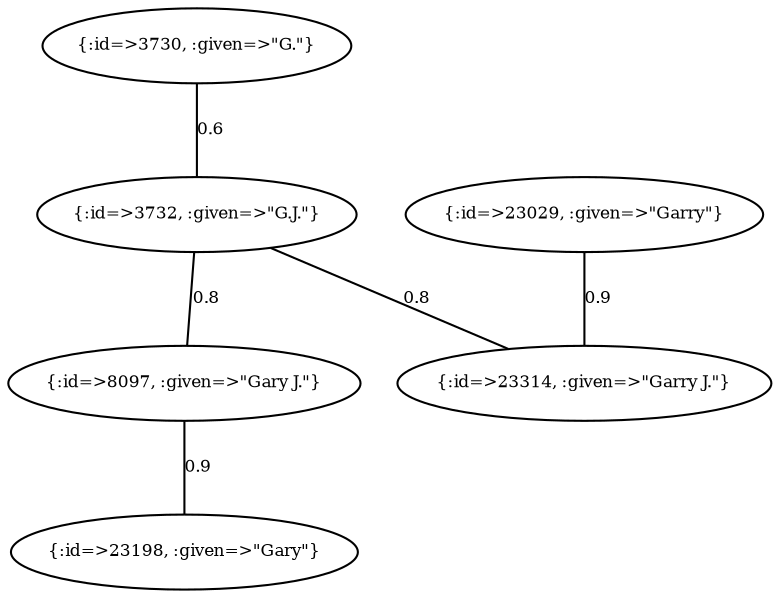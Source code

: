 graph Collector__WeightedGraph {
    "{:id=>3730, :given=>\"G.\"}" [
        fontsize = 8,
        label = "{:id=>3730, :given=>\"G.\"}"
    ]

    "{:id=>3732, :given=>\"G.J.\"}" [
        fontsize = 8,
        label = "{:id=>3732, :given=>\"G.J.\"}"
    ]

    "{:id=>8097, :given=>\"Gary J.\"}" [
        fontsize = 8,
        label = "{:id=>8097, :given=>\"Gary J.\"}"
    ]

    "{:id=>23029, :given=>\"Garry\"}" [
        fontsize = 8,
        label = "{:id=>23029, :given=>\"Garry\"}"
    ]

    "{:id=>23198, :given=>\"Gary\"}" [
        fontsize = 8,
        label = "{:id=>23198, :given=>\"Gary\"}"
    ]

    "{:id=>23314, :given=>\"Garry J.\"}" [
        fontsize = 8,
        label = "{:id=>23314, :given=>\"Garry J.\"}"
    ]

    "{:id=>3730, :given=>\"G.\"}" -- "{:id=>3732, :given=>\"G.J.\"}" [
        fontsize = 8,
        label = 0.6
    ]

    "{:id=>3732, :given=>\"G.J.\"}" -- "{:id=>8097, :given=>\"Gary J.\"}" [
        fontsize = 8,
        label = 0.8
    ]

    "{:id=>3732, :given=>\"G.J.\"}" -- "{:id=>23314, :given=>\"Garry J.\"}" [
        fontsize = 8,
        label = 0.8
    ]

    "{:id=>8097, :given=>\"Gary J.\"}" -- "{:id=>23198, :given=>\"Gary\"}" [
        fontsize = 8,
        label = 0.9
    ]

    "{:id=>23029, :given=>\"Garry\"}" -- "{:id=>23314, :given=>\"Garry J.\"}" [
        fontsize = 8,
        label = 0.9
    ]
}
